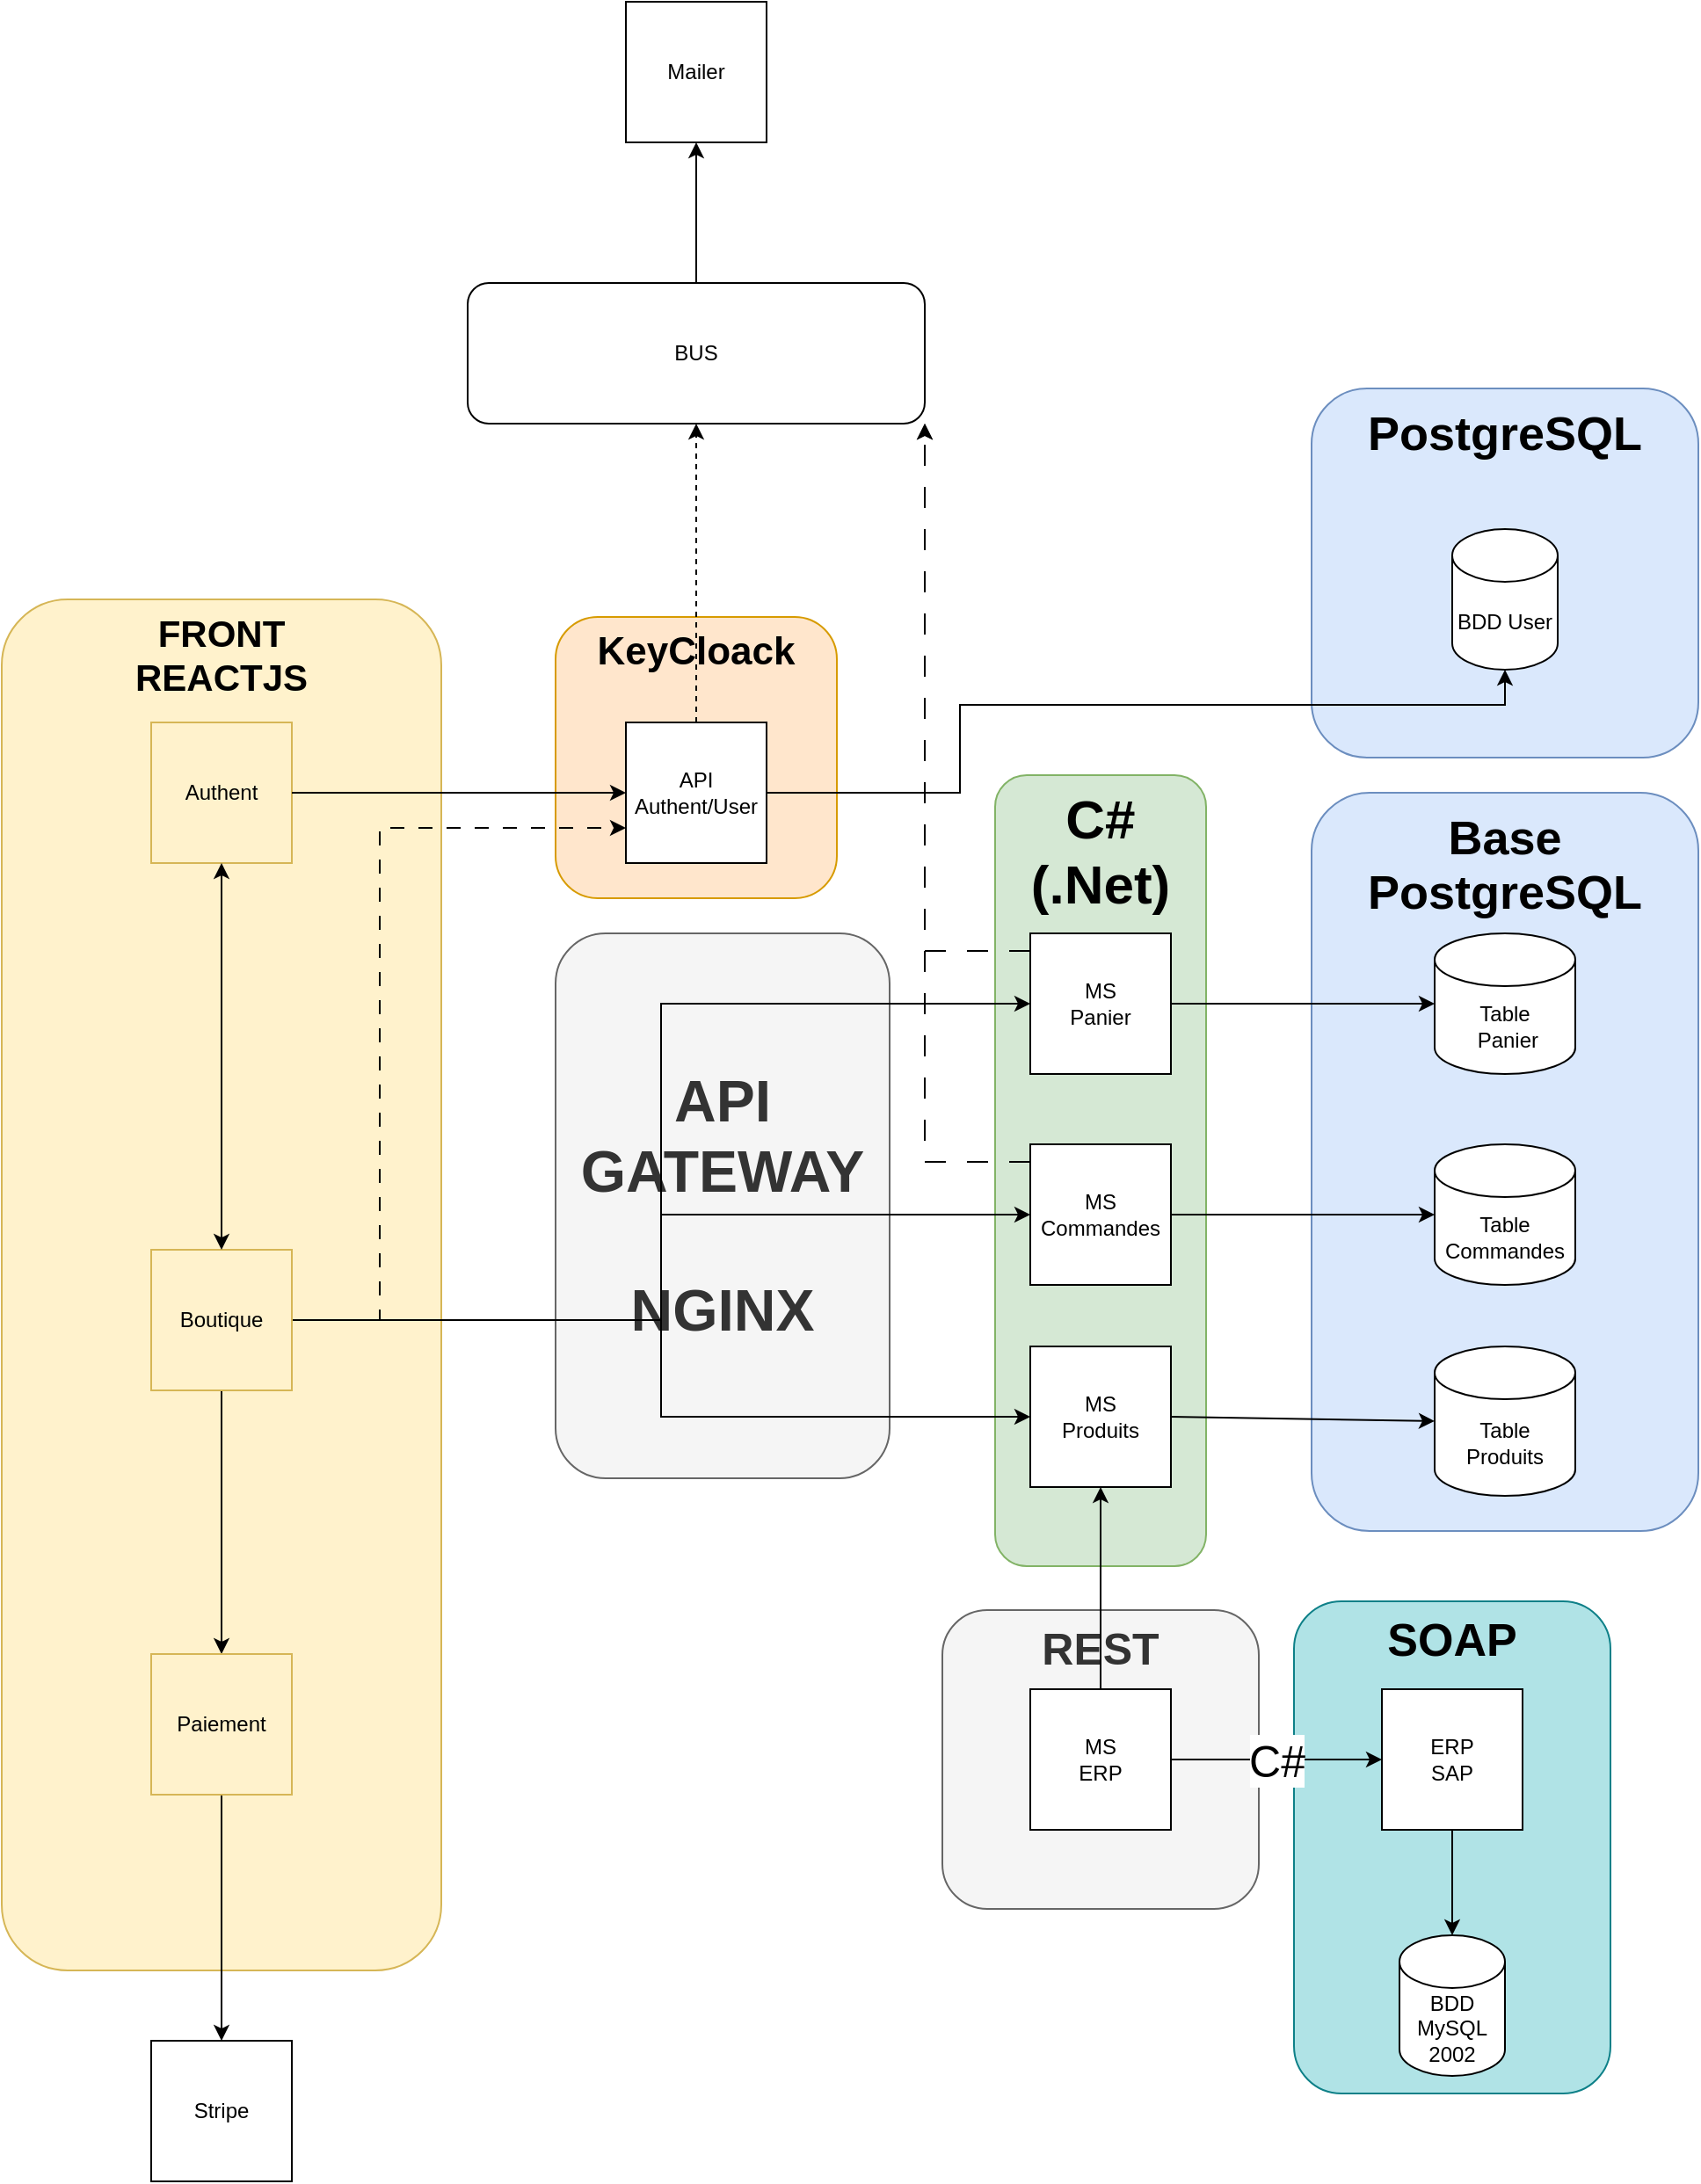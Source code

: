 <mxfile version="22.0.8" type="github">
  <diagram name="Page-1" id="Oe_0tBU1c9kDY5QCbZ42">
    <mxGraphModel dx="1500" dy="774" grid="1" gridSize="10" guides="1" tooltips="1" connect="1" arrows="1" fold="1" page="1" pageScale="1" pageWidth="2339" pageHeight="3300" math="0" shadow="0">
      <root>
        <mxCell id="0" />
        <mxCell id="1" parent="0" />
        <mxCell id="K5m13wcIFeyDUlUUACQ6-1" value="&lt;p style=&quot;line-height: 120%;&quot;&gt;&lt;b&gt;&lt;font style=&quot;font-size: 27px;&quot;&gt;Base&lt;/font&gt;&lt;/b&gt;&lt;/p&gt;&lt;p style=&quot;line-height: 120%;&quot;&gt;&lt;b&gt;&lt;font style=&quot;font-size: 27px;&quot;&gt;PostgreSQL&lt;/font&gt;&lt;/b&gt;&lt;/p&gt;" style="rounded=1;whiteSpace=wrap;html=1;rotation=0;verticalAlign=top;textDirection=ltr;labelPosition=center;verticalLabelPosition=middle;align=center;fillColor=#dae8fc;strokeColor=#6c8ebf;" vertex="1" parent="1">
          <mxGeometry x="1140" y="1760" width="220" height="420" as="geometry" />
        </mxCell>
        <mxCell id="Fh1pSyh6M9uN1Ot8SOkC-70" value="&lt;b&gt;&lt;font style=&quot;font-size: 25px;&quot;&gt;REST&lt;/font&gt;&lt;/b&gt;" style="rounded=1;whiteSpace=wrap;html=1;verticalAlign=top;fillColor=#f5f5f5;fontColor=#333333;strokeColor=#666666;" parent="1" vertex="1">
          <mxGeometry x="930" y="2225" width="180" height="170" as="geometry" />
        </mxCell>
        <mxCell id="Fh1pSyh6M9uN1Ot8SOkC-69" value="&lt;b&gt;&lt;font style=&quot;font-size: 26px;&quot;&gt;SOAP&lt;/font&gt;&lt;/b&gt;" style="rounded=1;whiteSpace=wrap;html=1;verticalAlign=top;fillColor=#b0e3e6;strokeColor=#0e8088;" parent="1" vertex="1">
          <mxGeometry x="1130" y="2220" width="180" height="280" as="geometry" />
        </mxCell>
        <mxCell id="Fh1pSyh6M9uN1Ot8SOkC-66" value="&lt;b&gt;&lt;font style=&quot;font-size: 22px;&quot;&gt;KeyCloack&lt;/font&gt;&lt;/b&gt;" style="rounded=1;whiteSpace=wrap;html=1;verticalAlign=top;fillColor=#ffe6cc;strokeColor=#d79b00;" parent="1" vertex="1">
          <mxGeometry x="710" y="1660" width="160" height="160" as="geometry" />
        </mxCell>
        <mxCell id="Fh1pSyh6M9uN1Ot8SOkC-64" value="&lt;b&gt;&lt;font style=&quot;font-size: 33px;&quot;&gt;API GATEWAY&lt;br&gt;&lt;br&gt;NGINX&lt;br&gt;&lt;/font&gt;&lt;/b&gt;" style="rounded=1;whiteSpace=wrap;html=1;fillColor=#f5f5f5;fontColor=#333333;strokeColor=#666666;" parent="1" vertex="1">
          <mxGeometry x="710" y="1840" width="190" height="310" as="geometry" />
        </mxCell>
        <mxCell id="Fh1pSyh6M9uN1Ot8SOkC-55" value="&lt;b&gt;&lt;font style=&quot;font-size: 31px;&quot;&gt;C#&lt;br&gt;(.Net)&lt;br&gt;&lt;/font&gt;&lt;/b&gt;" style="rounded=1;whiteSpace=wrap;html=1;verticalAlign=top;fillColor=#d5e8d4;strokeColor=#82b366;" parent="1" vertex="1">
          <mxGeometry x="960" y="1750" width="120" height="450" as="geometry" />
        </mxCell>
        <mxCell id="Fh1pSyh6M9uN1Ot8SOkC-54" value="&lt;p style=&quot;line-height: 120%;&quot;&gt;&lt;b&gt;&lt;font style=&quot;font-size: 27px;&quot;&gt;PostgreSQL&lt;/font&gt;&lt;/b&gt;&lt;/p&gt;" style="rounded=1;whiteSpace=wrap;html=1;rotation=0;verticalAlign=top;textDirection=ltr;labelPosition=center;verticalLabelPosition=middle;align=center;fillColor=#dae8fc;strokeColor=#6c8ebf;" parent="1" vertex="1">
          <mxGeometry x="1140" y="1530" width="220" height="210" as="geometry" />
        </mxCell>
        <mxCell id="Fh1pSyh6M9uN1Ot8SOkC-30" value="&lt;b style=&quot;font-size: 21px;&quot;&gt;FRONT&lt;br&gt;REACTJS&lt;/b&gt;" style="rounded=1;whiteSpace=wrap;html=1;horizontal=1;verticalAlign=top;fillColor=#fff2cc;strokeColor=#d6b656;" parent="1" vertex="1">
          <mxGeometry x="395" y="1650" width="250" height="780" as="geometry" />
        </mxCell>
        <mxCell id="Fh1pSyh6M9uN1Ot8SOkC-2" value="Authent" style="whiteSpace=wrap;html=1;aspect=fixed;fillColor=#fff2cc;strokeColor=#d6b656;" parent="1" vertex="1">
          <mxGeometry x="480" y="1720" width="80" height="80" as="geometry" />
        </mxCell>
        <mxCell id="Fh1pSyh6M9uN1Ot8SOkC-29" style="edgeStyle=orthogonalEdgeStyle;rounded=0;orthogonalLoop=1;jettySize=auto;html=1;entryX=0;entryY=0.75;entryDx=0;entryDy=0;dashed=1;dashPattern=8 8;" parent="1" source="Fh1pSyh6M9uN1Ot8SOkC-3" target="Fh1pSyh6M9uN1Ot8SOkC-6" edge="1">
          <mxGeometry relative="1" as="geometry">
            <Array as="points">
              <mxPoint x="610" y="2060" />
              <mxPoint x="610" y="1780" />
            </Array>
          </mxGeometry>
        </mxCell>
        <mxCell id="Fh1pSyh6M9uN1Ot8SOkC-41" style="edgeStyle=orthogonalEdgeStyle;rounded=0;orthogonalLoop=1;jettySize=auto;html=1;entryX=0;entryY=0.5;entryDx=0;entryDy=0;" parent="1" source="Fh1pSyh6M9uN1Ot8SOkC-3" target="Fh1pSyh6M9uN1Ot8SOkC-19" edge="1">
          <mxGeometry relative="1" as="geometry" />
        </mxCell>
        <mxCell id="Fh1pSyh6M9uN1Ot8SOkC-42" style="edgeStyle=orthogonalEdgeStyle;rounded=0;orthogonalLoop=1;jettySize=auto;html=1;entryX=0;entryY=0.5;entryDx=0;entryDy=0;" parent="1" source="Fh1pSyh6M9uN1Ot8SOkC-3" target="Fh1pSyh6M9uN1Ot8SOkC-12" edge="1">
          <mxGeometry relative="1" as="geometry" />
        </mxCell>
        <mxCell id="Fh1pSyh6M9uN1Ot8SOkC-43" style="edgeStyle=orthogonalEdgeStyle;rounded=0;orthogonalLoop=1;jettySize=auto;html=1;entryX=0;entryY=0.5;entryDx=0;entryDy=0;" parent="1" source="Fh1pSyh6M9uN1Ot8SOkC-3" target="Fh1pSyh6M9uN1Ot8SOkC-11" edge="1">
          <mxGeometry relative="1" as="geometry" />
        </mxCell>
        <mxCell id="Fh1pSyh6M9uN1Ot8SOkC-61" style="edgeStyle=orthogonalEdgeStyle;rounded=0;orthogonalLoop=1;jettySize=auto;html=1;entryX=0.5;entryY=0;entryDx=0;entryDy=0;" parent="1" source="Fh1pSyh6M9uN1Ot8SOkC-3" target="Fh1pSyh6M9uN1Ot8SOkC-59" edge="1">
          <mxGeometry relative="1" as="geometry" />
        </mxCell>
        <mxCell id="Fh1pSyh6M9uN1Ot8SOkC-3" value="Boutique" style="whiteSpace=wrap;html=1;aspect=fixed;fillColor=#fff2cc;strokeColor=#d6b656;" parent="1" vertex="1">
          <mxGeometry x="480" y="2020" width="80" height="80" as="geometry" />
        </mxCell>
        <mxCell id="Fh1pSyh6M9uN1Ot8SOkC-5" value="" style="endArrow=classic;startArrow=classic;html=1;rounded=0;exitX=0.5;exitY=0;exitDx=0;exitDy=0;entryX=0.5;entryY=1;entryDx=0;entryDy=0;" parent="1" source="Fh1pSyh6M9uN1Ot8SOkC-3" target="Fh1pSyh6M9uN1Ot8SOkC-2" edge="1">
          <mxGeometry width="50" height="50" relative="1" as="geometry">
            <mxPoint x="780" y="1880" as="sourcePoint" />
            <mxPoint x="830" y="1830" as="targetPoint" />
          </mxGeometry>
        </mxCell>
        <mxCell id="Fh1pSyh6M9uN1Ot8SOkC-9" style="edgeStyle=orthogonalEdgeStyle;rounded=0;orthogonalLoop=1;jettySize=auto;html=1;" parent="1" source="Fh1pSyh6M9uN1Ot8SOkC-6" target="Fh1pSyh6M9uN1Ot8SOkC-8" edge="1">
          <mxGeometry relative="1" as="geometry">
            <Array as="points">
              <mxPoint x="940" y="1760" />
              <mxPoint x="940" y="1710" />
            </Array>
          </mxGeometry>
        </mxCell>
        <mxCell id="Fh1pSyh6M9uN1Ot8SOkC-53" style="edgeStyle=orthogonalEdgeStyle;rounded=0;orthogonalLoop=1;jettySize=auto;html=1;entryX=0.5;entryY=1;entryDx=0;entryDy=0;dashed=1;" parent="1" source="Fh1pSyh6M9uN1Ot8SOkC-6" target="Fh1pSyh6M9uN1Ot8SOkC-46" edge="1">
          <mxGeometry relative="1" as="geometry" />
        </mxCell>
        <mxCell id="Fh1pSyh6M9uN1Ot8SOkC-6" value="API Authent/User&lt;br&gt;" style="whiteSpace=wrap;html=1;aspect=fixed;" parent="1" vertex="1">
          <mxGeometry x="750" y="1720" width="80" height="80" as="geometry" />
        </mxCell>
        <mxCell id="Fh1pSyh6M9uN1Ot8SOkC-7" value="" style="endArrow=classic;html=1;rounded=0;exitX=1;exitY=0.5;exitDx=0;exitDy=0;entryX=0;entryY=0.5;entryDx=0;entryDy=0;" parent="1" source="Fh1pSyh6M9uN1Ot8SOkC-2" target="Fh1pSyh6M9uN1Ot8SOkC-6" edge="1">
          <mxGeometry width="50" height="50" relative="1" as="geometry">
            <mxPoint x="780" y="1880" as="sourcePoint" />
            <mxPoint x="830" y="1830" as="targetPoint" />
          </mxGeometry>
        </mxCell>
        <mxCell id="Fh1pSyh6M9uN1Ot8SOkC-8" value="BDD User&lt;br&gt;" style="shape=cylinder3;whiteSpace=wrap;html=1;boundedLbl=1;backgroundOutline=1;size=15;" parent="1" vertex="1">
          <mxGeometry x="1220" y="1610" width="60" height="80" as="geometry" />
        </mxCell>
        <mxCell id="Fh1pSyh6M9uN1Ot8SOkC-11" value="MS&lt;br&gt;Produits" style="whiteSpace=wrap;html=1;aspect=fixed;" parent="1" vertex="1">
          <mxGeometry x="980" y="2075" width="80" height="80" as="geometry" />
        </mxCell>
        <mxCell id="Fh1pSyh6M9uN1Ot8SOkC-72" style="edgeStyle=orthogonalEdgeStyle;rounded=0;orthogonalLoop=1;jettySize=auto;html=1;entryX=1;entryY=1;entryDx=0;entryDy=0;dashed=1;dashPattern=12 12;" parent="1" source="Fh1pSyh6M9uN1Ot8SOkC-12" target="Fh1pSyh6M9uN1Ot8SOkC-46" edge="1">
          <mxGeometry relative="1" as="geometry">
            <Array as="points">
              <mxPoint x="920" y="1970" />
            </Array>
          </mxGeometry>
        </mxCell>
        <mxCell id="Fh1pSyh6M9uN1Ot8SOkC-12" value="MS&lt;br&gt;Commandes" style="whiteSpace=wrap;html=1;aspect=fixed;" parent="1" vertex="1">
          <mxGeometry x="980" y="1960" width="80" height="80" as="geometry" />
        </mxCell>
        <mxCell id="Fh1pSyh6M9uN1Ot8SOkC-13" value="Table&lt;br&gt;Commandes" style="shape=cylinder3;whiteSpace=wrap;html=1;boundedLbl=1;backgroundOutline=1;size=15;" parent="1" vertex="1">
          <mxGeometry x="1210" y="1960" width="80" height="80" as="geometry" />
        </mxCell>
        <mxCell id="Fh1pSyh6M9uN1Ot8SOkC-15" value="Table&lt;br&gt;Produits" style="shape=cylinder3;whiteSpace=wrap;html=1;boundedLbl=1;backgroundOutline=1;size=15;" parent="1" vertex="1">
          <mxGeometry x="1210" y="2075" width="80" height="85" as="geometry" />
        </mxCell>
        <mxCell id="Fh1pSyh6M9uN1Ot8SOkC-16" value="" style="endArrow=classic;html=1;rounded=0;entryX=0;entryY=0.5;entryDx=0;entryDy=0;entryPerimeter=0;" parent="1" target="Fh1pSyh6M9uN1Ot8SOkC-13" edge="1">
          <mxGeometry width="50" height="50" relative="1" as="geometry">
            <mxPoint x="1060" y="2000" as="sourcePoint" />
            <mxPoint x="1110" y="1950" as="targetPoint" />
          </mxGeometry>
        </mxCell>
        <mxCell id="Fh1pSyh6M9uN1Ot8SOkC-17" value="" style="endArrow=classic;html=1;rounded=0;exitX=1;exitY=0.5;exitDx=0;exitDy=0;entryX=0;entryY=0.5;entryDx=0;entryDy=0;entryPerimeter=0;" parent="1" source="Fh1pSyh6M9uN1Ot8SOkC-11" target="Fh1pSyh6M9uN1Ot8SOkC-15" edge="1">
          <mxGeometry width="50" height="50" relative="1" as="geometry">
            <mxPoint x="1090" y="2120" as="sourcePoint" />
            <mxPoint x="1180" y="2115" as="targetPoint" />
          </mxGeometry>
        </mxCell>
        <mxCell id="Fh1pSyh6M9uN1Ot8SOkC-71" style="edgeStyle=orthogonalEdgeStyle;rounded=0;orthogonalLoop=1;jettySize=auto;html=1;entryX=1;entryY=1;entryDx=0;entryDy=0;dashed=1;dashPattern=12 12;" parent="1" source="Fh1pSyh6M9uN1Ot8SOkC-19" target="Fh1pSyh6M9uN1Ot8SOkC-46" edge="1">
          <mxGeometry relative="1" as="geometry">
            <Array as="points">
              <mxPoint x="920" y="1850" />
            </Array>
          </mxGeometry>
        </mxCell>
        <mxCell id="Fh1pSyh6M9uN1Ot8SOkC-19" value="MS&lt;br&gt;Panier" style="whiteSpace=wrap;html=1;aspect=fixed;" parent="1" vertex="1">
          <mxGeometry x="980" y="1840" width="80" height="80" as="geometry" />
        </mxCell>
        <mxCell id="Fh1pSyh6M9uN1Ot8SOkC-20" value="Table&lt;br&gt;&amp;nbsp;Panier" style="shape=cylinder3;whiteSpace=wrap;html=1;boundedLbl=1;backgroundOutline=1;size=15;" parent="1" vertex="1">
          <mxGeometry x="1210" y="1840" width="80" height="80" as="geometry" />
        </mxCell>
        <mxCell id="Fh1pSyh6M9uN1Ot8SOkC-21" value="" style="endArrow=classic;html=1;rounded=0;entryX=0;entryY=0.5;entryDx=0;entryDy=0;entryPerimeter=0;" parent="1" target="Fh1pSyh6M9uN1Ot8SOkC-20" edge="1">
          <mxGeometry width="50" height="50" relative="1" as="geometry">
            <mxPoint x="1060" y="1880" as="sourcePoint" />
            <mxPoint x="1110" y="1830" as="targetPoint" />
          </mxGeometry>
        </mxCell>
        <mxCell id="Fh1pSyh6M9uN1Ot8SOkC-35" style="edgeStyle=orthogonalEdgeStyle;rounded=0;orthogonalLoop=1;jettySize=auto;html=1;" parent="1" source="Fh1pSyh6M9uN1Ot8SOkC-33" target="Fh1pSyh6M9uN1Ot8SOkC-34" edge="1">
          <mxGeometry relative="1" as="geometry" />
        </mxCell>
        <mxCell id="Fh1pSyh6M9uN1Ot8SOkC-33" value="ERP&lt;br&gt;SAP" style="whiteSpace=wrap;html=1;aspect=fixed;" parent="1" vertex="1">
          <mxGeometry x="1180" y="2270" width="80" height="80" as="geometry" />
        </mxCell>
        <mxCell id="Fh1pSyh6M9uN1Ot8SOkC-34" value="BDD MySQL 2002" style="shape=cylinder3;whiteSpace=wrap;html=1;boundedLbl=1;backgroundOutline=1;size=15;" parent="1" vertex="1">
          <mxGeometry x="1190" y="2410" width="60" height="80" as="geometry" />
        </mxCell>
        <mxCell id="Fh1pSyh6M9uN1Ot8SOkC-39" value="&lt;font style=&quot;font-size: 25px;&quot;&gt;C#&lt;/font&gt;" style="edgeStyle=orthogonalEdgeStyle;rounded=0;orthogonalLoop=1;jettySize=auto;html=1;entryX=0;entryY=0.5;entryDx=0;entryDy=0;" parent="1" source="Fh1pSyh6M9uN1Ot8SOkC-37" target="Fh1pSyh6M9uN1Ot8SOkC-33" edge="1">
          <mxGeometry relative="1" as="geometry" />
        </mxCell>
        <mxCell id="Fh1pSyh6M9uN1Ot8SOkC-67" style="edgeStyle=orthogonalEdgeStyle;rounded=0;orthogonalLoop=1;jettySize=auto;html=1;" parent="1" source="Fh1pSyh6M9uN1Ot8SOkC-37" target="Fh1pSyh6M9uN1Ot8SOkC-11" edge="1">
          <mxGeometry relative="1" as="geometry">
            <mxPoint x="1020" y="2160" as="targetPoint" />
          </mxGeometry>
        </mxCell>
        <mxCell id="Fh1pSyh6M9uN1Ot8SOkC-37" value="MS&lt;br&gt;ERP" style="whiteSpace=wrap;html=1;aspect=fixed;" parent="1" vertex="1">
          <mxGeometry x="980" y="2270" width="80" height="80" as="geometry" />
        </mxCell>
        <mxCell id="Fh1pSyh6M9uN1Ot8SOkC-45" value="Mailer" style="whiteSpace=wrap;html=1;aspect=fixed;" parent="1" vertex="1">
          <mxGeometry x="750" y="1310" width="80" height="80" as="geometry" />
        </mxCell>
        <mxCell id="Fh1pSyh6M9uN1Ot8SOkC-50" style="edgeStyle=orthogonalEdgeStyle;rounded=0;orthogonalLoop=1;jettySize=auto;html=1;entryX=0.5;entryY=1;entryDx=0;entryDy=0;" parent="1" source="Fh1pSyh6M9uN1Ot8SOkC-46" target="Fh1pSyh6M9uN1Ot8SOkC-45" edge="1">
          <mxGeometry relative="1" as="geometry" />
        </mxCell>
        <mxCell id="Fh1pSyh6M9uN1Ot8SOkC-46" value="BUS" style="rounded=1;whiteSpace=wrap;html=1;" parent="1" vertex="1">
          <mxGeometry x="660" y="1470" width="260" height="80" as="geometry" />
        </mxCell>
        <mxCell id="Fh1pSyh6M9uN1Ot8SOkC-63" style="edgeStyle=orthogonalEdgeStyle;rounded=0;orthogonalLoop=1;jettySize=auto;html=1;entryX=0.5;entryY=0;entryDx=0;entryDy=0;" parent="1" source="Fh1pSyh6M9uN1Ot8SOkC-59" target="Fh1pSyh6M9uN1Ot8SOkC-62" edge="1">
          <mxGeometry relative="1" as="geometry" />
        </mxCell>
        <mxCell id="Fh1pSyh6M9uN1Ot8SOkC-59" value="Paiement" style="whiteSpace=wrap;html=1;aspect=fixed;fillColor=#fff2cc;strokeColor=#d6b656;" parent="1" vertex="1">
          <mxGeometry x="480" y="2250" width="80" height="80" as="geometry" />
        </mxCell>
        <mxCell id="Fh1pSyh6M9uN1Ot8SOkC-62" value="Stripe" style="whiteSpace=wrap;html=1;aspect=fixed;" parent="1" vertex="1">
          <mxGeometry x="480" y="2470" width="80" height="80" as="geometry" />
        </mxCell>
      </root>
    </mxGraphModel>
  </diagram>
</mxfile>
